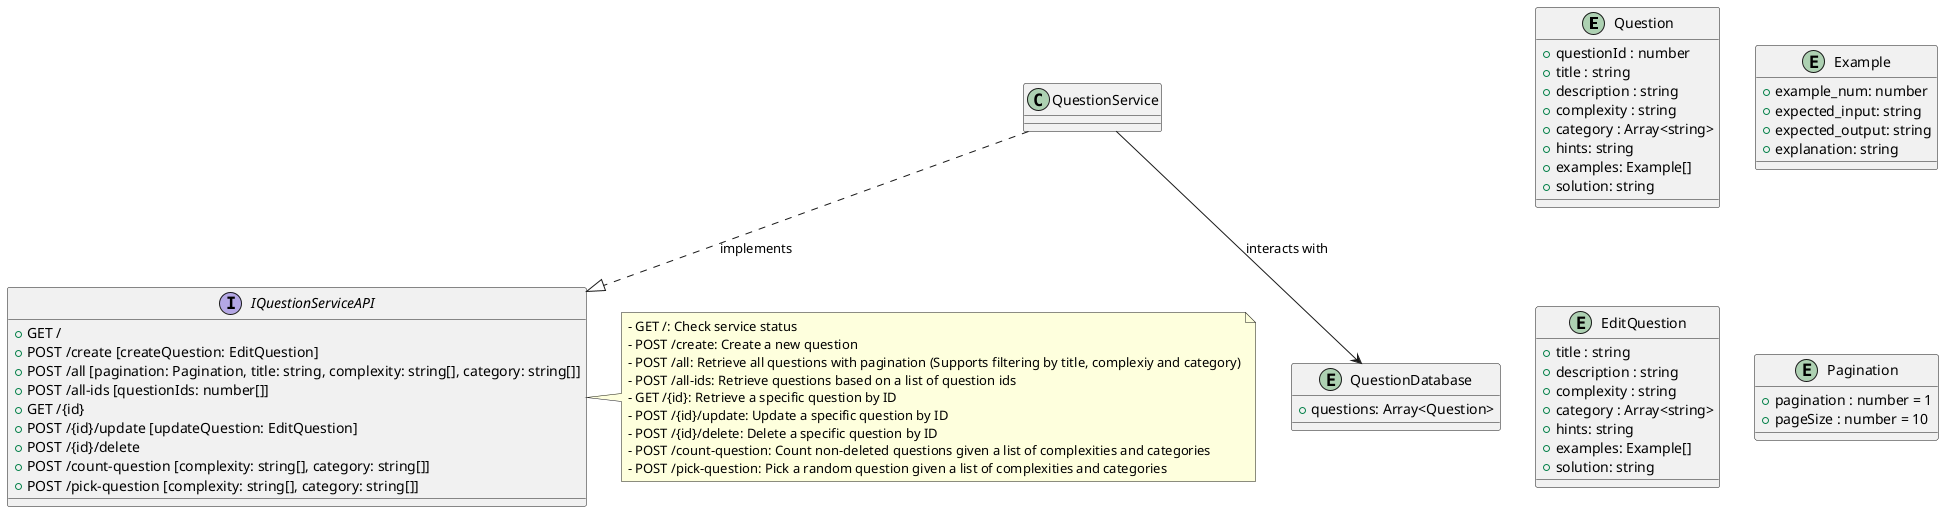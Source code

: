@startuml Question Service

entity Question {
  + questionId : number
  + title : string
  + description : string
  + complexity : string
  + category : Array<string>
  + hints: string
  + examples: Example[]
  + solution: string
}

entity Example {
  + example_num: number
  + expected_input: string
  + expected_output: string
  + explanation: string
}

entity EditQuestion {
  + title : string
  + description : string
  + complexity : string
  + category : Array<string>
  + hints: string
  + examples: Example[]
  + solution: string
}

entity Pagination {
  + pagination : number = 1
  + pageSize : number = 10
}

interface IQuestionServiceAPI {
  + GET /
  + POST /create [createQuestion: EditQuestion]
  + POST /all [pagination: Pagination, title: string, complexity: string[], category: string[]]
  + POST /all-ids [questionIds: number[]]
  + GET /{id}
  + POST /{id}/update [updateQuestion: EditQuestion]
  + POST /{id}/delete
  + POST /count-question [complexity: string[], category: string[]]
  + POST /pick-question [complexity: string[], category: string[]]
}

note right of IQuestionServiceAPI
  - GET /: Check service status
  - POST /create: Create a new question
  - POST /all: Retrieve all questions with pagination (Supports filtering by title, complexiy and category)
  - POST /all-ids: Retrieve questions based on a list of question ids
  - GET /{id}: Retrieve a specific question by ID
  - POST /{id}/update: Update a specific question by ID
  - POST /{id}/delete: Delete a specific question by ID
  - POST /count-question: Count non-deleted questions given a list of complexities and categories
  - POST /pick-question: Pick a random question given a list of complexities and categories
end note

class QuestionService {
}

entity QuestionDatabase {
  + questions: Array<Question>
}

QuestionService ..|> IQuestionServiceAPI : implements
QuestionService --> QuestionDatabase : interacts with

@enduml